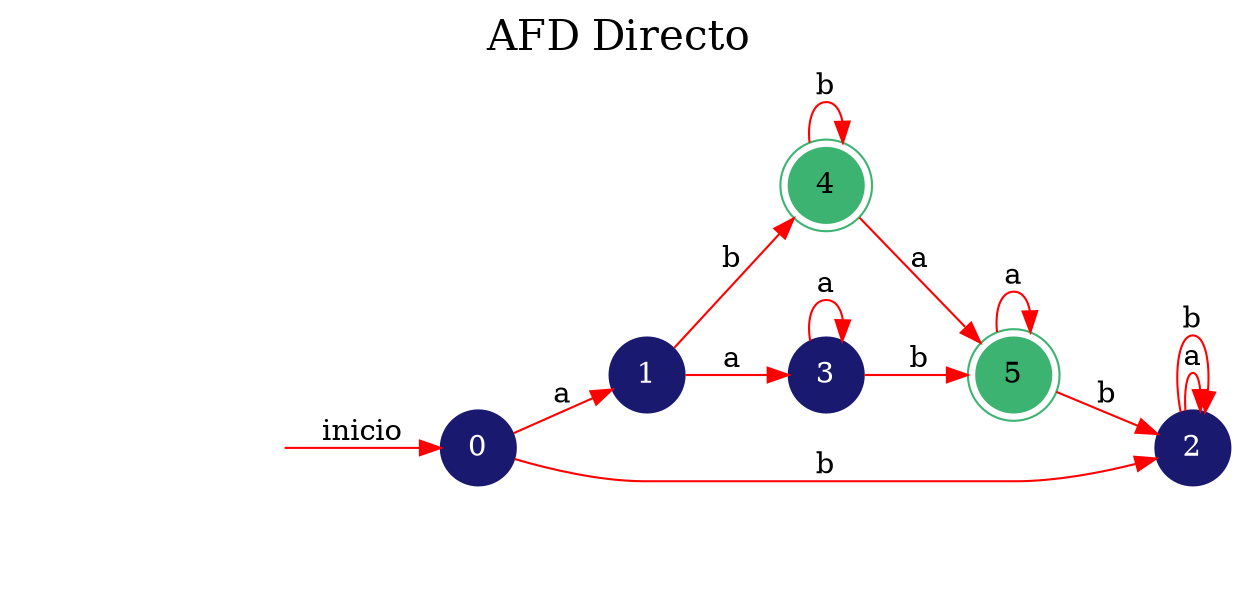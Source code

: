 digraph automata_finito {
	rankdir=LR;
	graph [label="AFD Directo", labelloc=t, fontsize=20]; 
	node [shape=doublecircle, style = filled,color = mediumseagreen]; 4 5;
	node [shape=circle];
	node [color=midnightblue,fontcolor=white];
	edge [color=red];
	secret_node [style=invis];
	secret_node -> 0 [label="inicio"];
	0 -> 1 [label="a"];
	0 -> 2 [label="b"];
	1 -> 3 [label="a"];
	1 -> 4 [label="b"];
	2 -> 2 [label="a"];
	2 -> 2 [label="b"];
	3 -> 3 [label="a"];
	3 -> 5 [label="b"];
	4 -> 5 [label="a"];
	4 -> 4 [label="b"];
	5 -> 5 [label="a"];
	5 -> 2 [label="b"];
}
